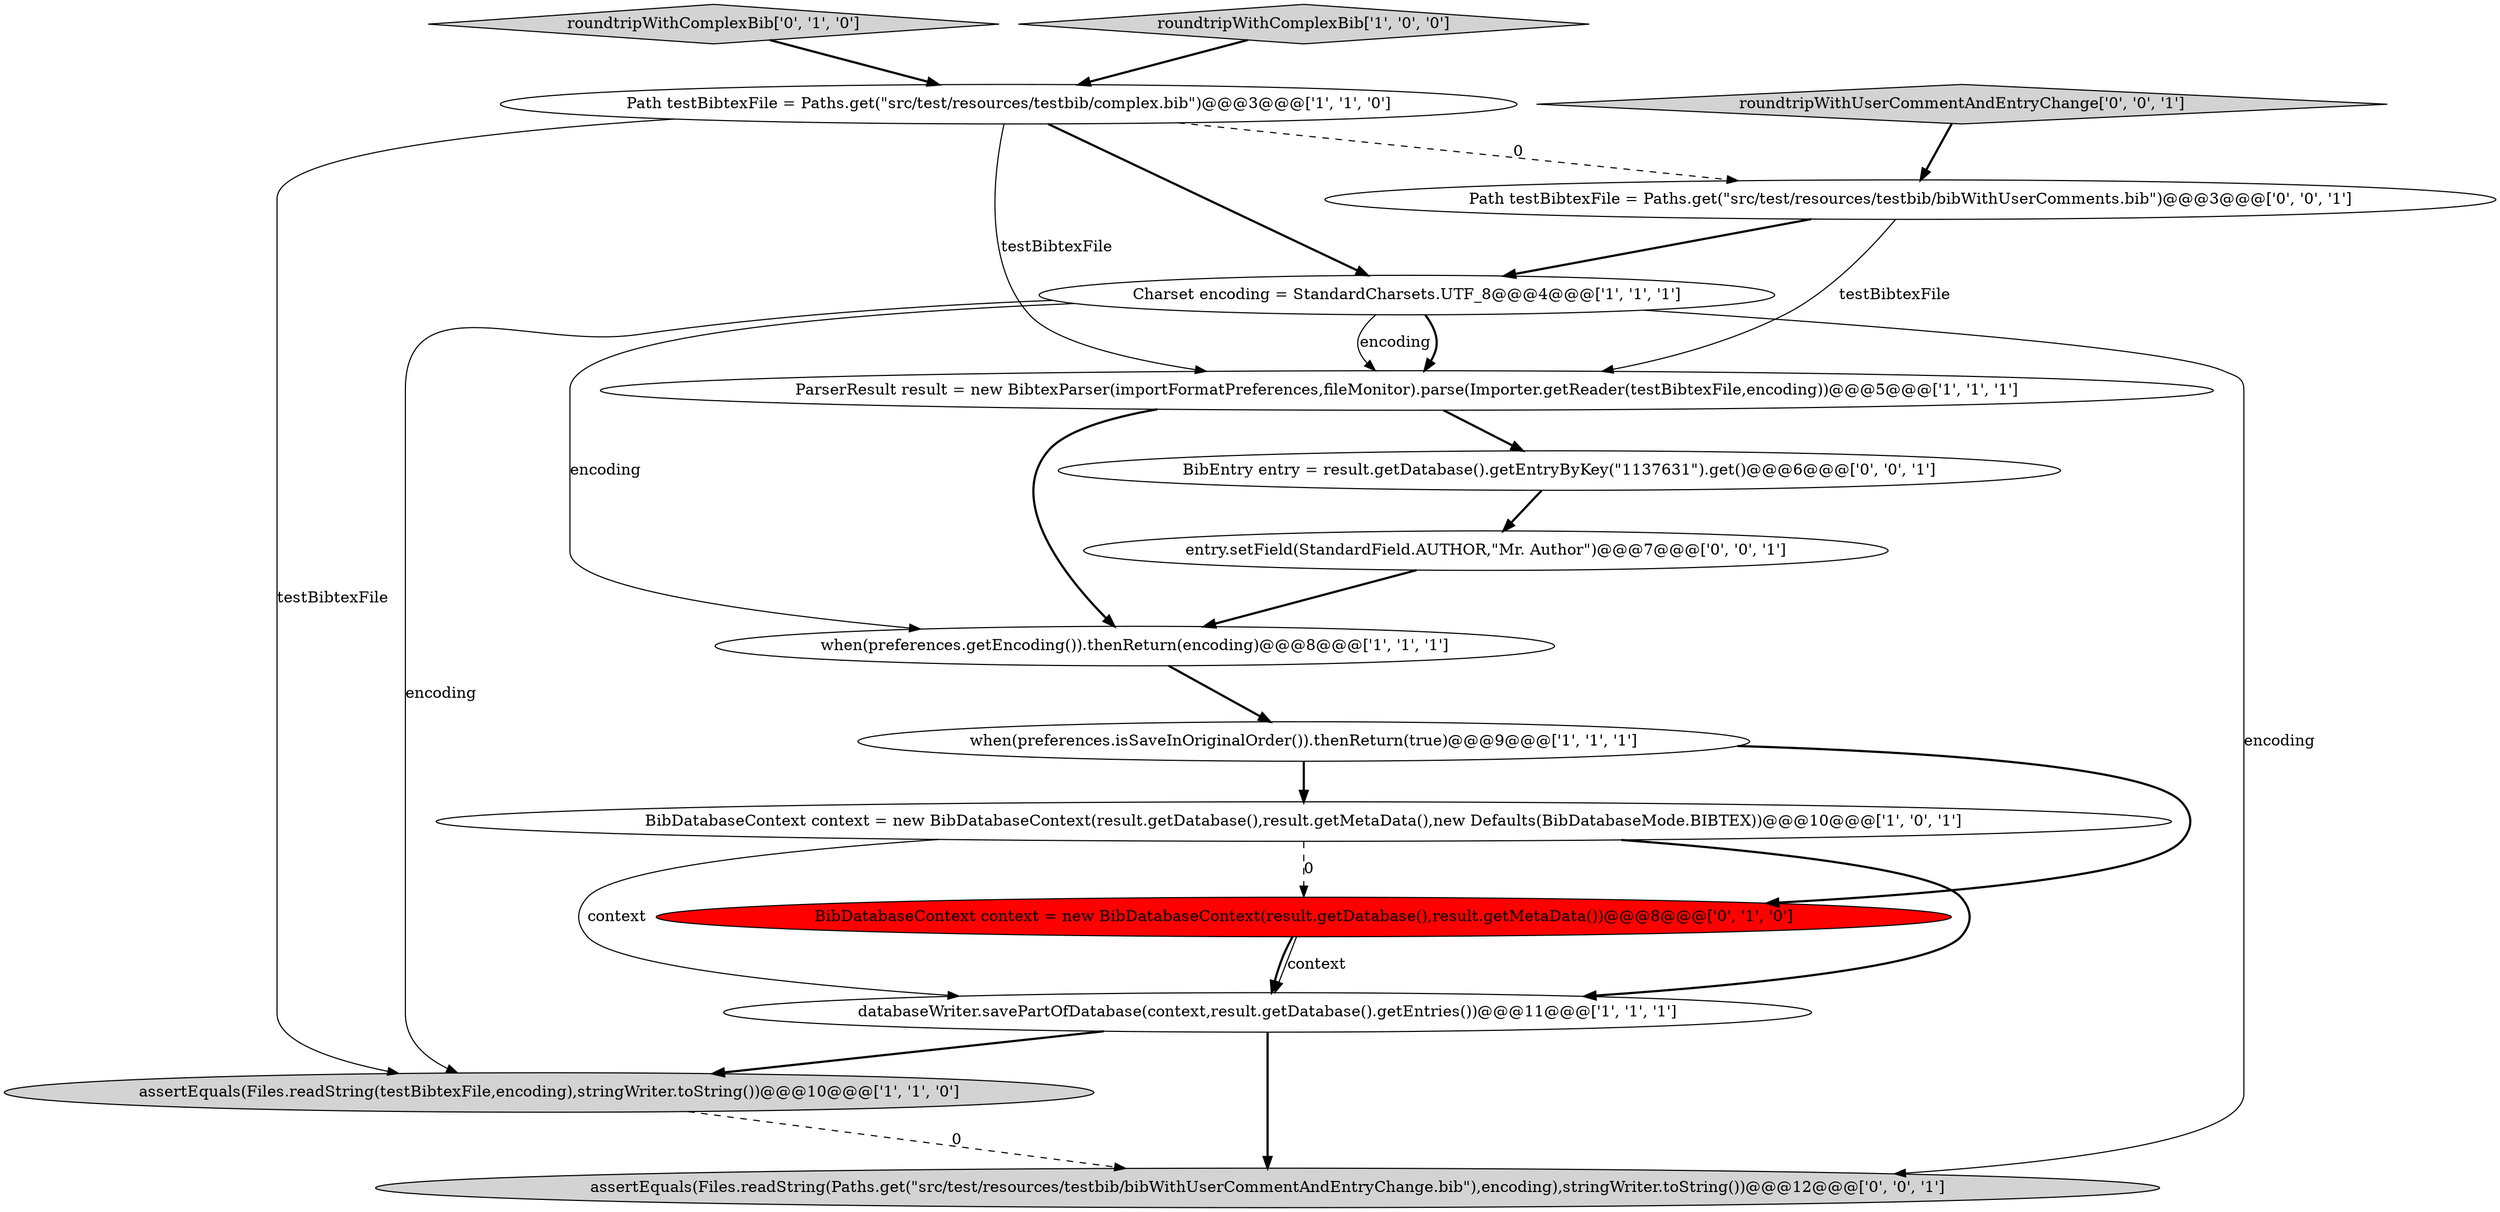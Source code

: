 digraph {
9 [style = filled, label = "BibDatabaseContext context = new BibDatabaseContext(result.getDatabase(),result.getMetaData())@@@8@@@['0', '1', '0']", fillcolor = red, shape = ellipse image = "AAA1AAABBB2BBB"];
5 [style = filled, label = "BibDatabaseContext context = new BibDatabaseContext(result.getDatabase(),result.getMetaData(),new Defaults(BibDatabaseMode.BIBTEX))@@@10@@@['1', '0', '1']", fillcolor = white, shape = ellipse image = "AAA0AAABBB1BBB"];
13 [style = filled, label = "entry.setField(StandardField.AUTHOR,\"Mr. Author\")@@@7@@@['0', '0', '1']", fillcolor = white, shape = ellipse image = "AAA0AAABBB3BBB"];
10 [style = filled, label = "roundtripWithComplexBib['0', '1', '0']", fillcolor = lightgray, shape = diamond image = "AAA0AAABBB2BBB"];
11 [style = filled, label = "Path testBibtexFile = Paths.get(\"src/test/resources/testbib/bibWithUserComments.bib\")@@@3@@@['0', '0', '1']", fillcolor = white, shape = ellipse image = "AAA0AAABBB3BBB"];
8 [style = filled, label = "databaseWriter.savePartOfDatabase(context,result.getDatabase().getEntries())@@@11@@@['1', '1', '1']", fillcolor = white, shape = ellipse image = "AAA0AAABBB1BBB"];
15 [style = filled, label = "assertEquals(Files.readString(Paths.get(\"src/test/resources/testbib/bibWithUserCommentAndEntryChange.bib\"),encoding),stringWriter.toString())@@@12@@@['0', '0', '1']", fillcolor = lightgray, shape = ellipse image = "AAA0AAABBB3BBB"];
1 [style = filled, label = "Path testBibtexFile = Paths.get(\"src/test/resources/testbib/complex.bib\")@@@3@@@['1', '1', '0']", fillcolor = white, shape = ellipse image = "AAA0AAABBB1BBB"];
12 [style = filled, label = "BibEntry entry = result.getDatabase().getEntryByKey(\"1137631\").get()@@@6@@@['0', '0', '1']", fillcolor = white, shape = ellipse image = "AAA0AAABBB3BBB"];
7 [style = filled, label = "when(preferences.getEncoding()).thenReturn(encoding)@@@8@@@['1', '1', '1']", fillcolor = white, shape = ellipse image = "AAA0AAABBB1BBB"];
14 [style = filled, label = "roundtripWithUserCommentAndEntryChange['0', '0', '1']", fillcolor = lightgray, shape = diamond image = "AAA0AAABBB3BBB"];
0 [style = filled, label = "assertEquals(Files.readString(testBibtexFile,encoding),stringWriter.toString())@@@10@@@['1', '1', '0']", fillcolor = lightgray, shape = ellipse image = "AAA0AAABBB1BBB"];
2 [style = filled, label = "ParserResult result = new BibtexParser(importFormatPreferences,fileMonitor).parse(Importer.getReader(testBibtexFile,encoding))@@@5@@@['1', '1', '1']", fillcolor = white, shape = ellipse image = "AAA0AAABBB1BBB"];
6 [style = filled, label = "roundtripWithComplexBib['1', '0', '0']", fillcolor = lightgray, shape = diamond image = "AAA0AAABBB1BBB"];
3 [style = filled, label = "Charset encoding = StandardCharsets.UTF_8@@@4@@@['1', '1', '1']", fillcolor = white, shape = ellipse image = "AAA0AAABBB1BBB"];
4 [style = filled, label = "when(preferences.isSaveInOriginalOrder()).thenReturn(true)@@@9@@@['1', '1', '1']", fillcolor = white, shape = ellipse image = "AAA0AAABBB1BBB"];
4->9 [style = bold, label=""];
5->8 [style = bold, label=""];
8->15 [style = bold, label=""];
3->7 [style = solid, label="encoding"];
1->0 [style = solid, label="testBibtexFile"];
1->3 [style = bold, label=""];
1->2 [style = solid, label="testBibtexFile"];
0->15 [style = dashed, label="0"];
5->9 [style = dashed, label="0"];
7->4 [style = bold, label=""];
9->8 [style = bold, label=""];
2->12 [style = bold, label=""];
8->0 [style = bold, label=""];
6->1 [style = bold, label=""];
12->13 [style = bold, label=""];
3->2 [style = bold, label=""];
11->3 [style = bold, label=""];
13->7 [style = bold, label=""];
1->11 [style = dashed, label="0"];
3->0 [style = solid, label="encoding"];
9->8 [style = solid, label="context"];
3->2 [style = solid, label="encoding"];
5->8 [style = solid, label="context"];
11->2 [style = solid, label="testBibtexFile"];
2->7 [style = bold, label=""];
10->1 [style = bold, label=""];
14->11 [style = bold, label=""];
4->5 [style = bold, label=""];
3->15 [style = solid, label="encoding"];
}
